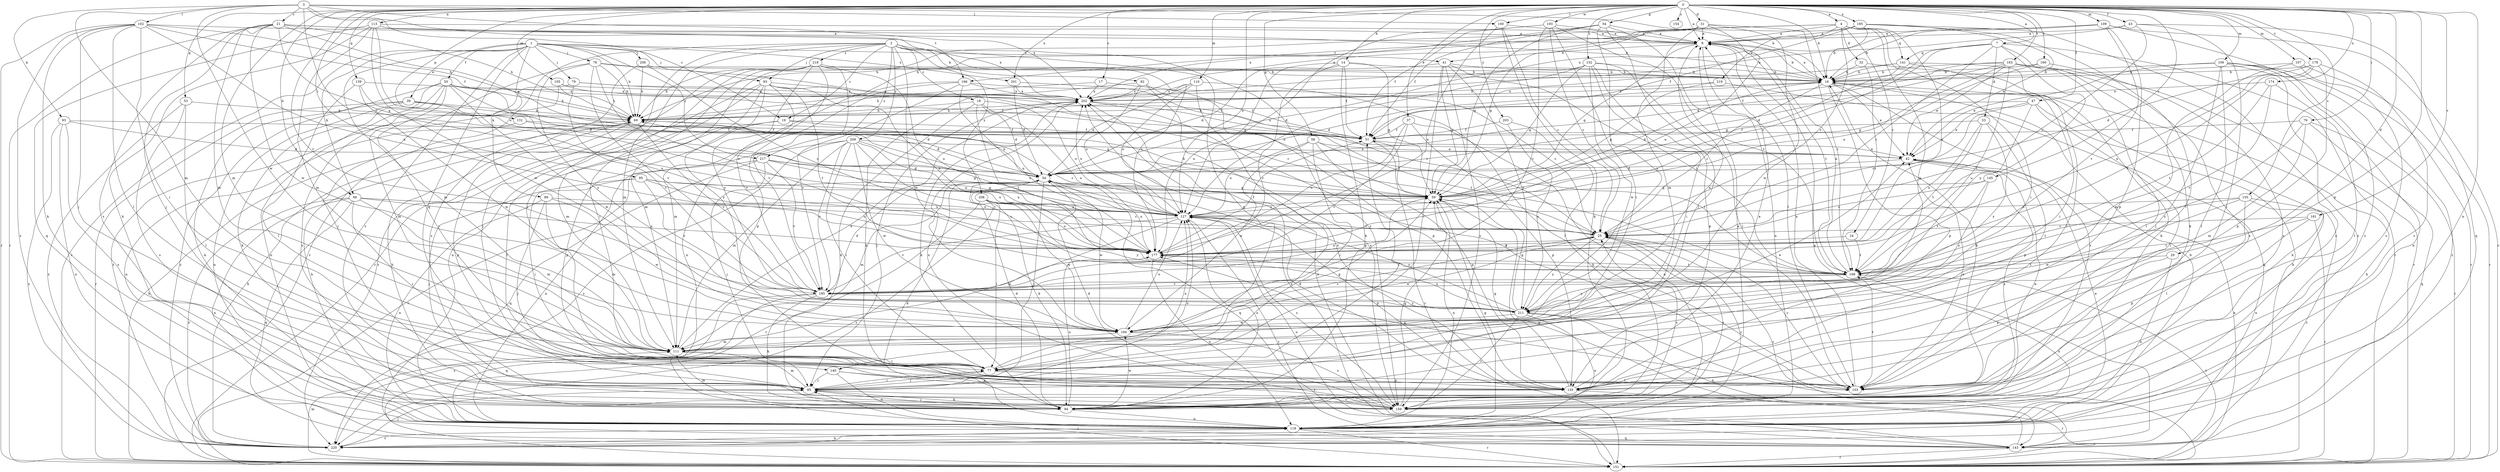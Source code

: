 strict digraph  {
0;
1;
2;
3;
4;
7;
8;
14;
16;
17;
18;
19;
21;
24;
25;
29;
31;
32;
33;
34;
37;
39;
41;
42;
43;
47;
50;
51;
53;
54;
58;
59;
66;
69;
76;
77;
78;
79;
83;
85;
89;
92;
93;
94;
95;
100;
102;
103;
105;
106;
107;
109;
110;
111;
113;
118;
127;
131;
135;
139;
140;
141;
143;
145;
151;
152;
154;
155;
159;
160;
163;
166;
168;
174;
177;
178;
181;
185;
193;
194;
195;
201;
202;
203;
206;
208;
209;
211;
217;
218;
219;
220;
0 -> 4  [label=a];
0 -> 7  [label=a];
0 -> 8  [label=a];
0 -> 14  [label=b];
0 -> 16  [label=b];
0 -> 17  [label=c];
0 -> 29  [label=d];
0 -> 31  [label=d];
0 -> 37  [label=e];
0 -> 43  [label=f];
0 -> 47  [label=f];
0 -> 53  [label=g];
0 -> 54  [label=g];
0 -> 58  [label=g];
0 -> 66  [label=h];
0 -> 76  [label=i];
0 -> 95  [label=l];
0 -> 100  [label=l];
0 -> 105  [label=m];
0 -> 106  [label=m];
0 -> 107  [label=m];
0 -> 109  [label=m];
0 -> 110  [label=m];
0 -> 111  [label=m];
0 -> 113  [label=n];
0 -> 118  [label=n];
0 -> 127  [label=o];
0 -> 131  [label=p];
0 -> 135  [label=p];
0 -> 139  [label=q];
0 -> 145  [label=r];
0 -> 152  [label=s];
0 -> 154  [label=s];
0 -> 155  [label=s];
0 -> 160  [label=t];
0 -> 163  [label=t];
0 -> 174  [label=u];
0 -> 178  [label=v];
0 -> 181  [label=v];
0 -> 185  [label=v];
0 -> 193  [label=w];
0 -> 195  [label=x];
0 -> 201  [label=x];
0 -> 203  [label=y];
1 -> 39  [label=e];
1 -> 41  [label=e];
1 -> 50  [label=f];
1 -> 66  [label=h];
1 -> 69  [label=h];
1 -> 78  [label=j];
1 -> 79  [label=j];
1 -> 83  [label=j];
1 -> 89  [label=k];
1 -> 111  [label=m];
1 -> 140  [label=q];
1 -> 151  [label=r];
1 -> 159  [label=s];
1 -> 201  [label=x];
1 -> 206  [label=y];
1 -> 217  [label=z];
2 -> 18  [label=c];
2 -> 19  [label=c];
2 -> 77  [label=i];
2 -> 83  [label=j];
2 -> 92  [label=k];
2 -> 111  [label=m];
2 -> 140  [label=q];
2 -> 151  [label=r];
2 -> 159  [label=s];
2 -> 177  [label=u];
2 -> 194  [label=w];
2 -> 208  [label=y];
2 -> 209  [label=y];
2 -> 217  [label=z];
2 -> 218  [label=z];
3 -> 16  [label=b];
3 -> 19  [label=c];
3 -> 21  [label=c];
3 -> 93  [label=k];
3 -> 100  [label=l];
3 -> 102  [label=l];
3 -> 111  [label=m];
3 -> 127  [label=o];
3 -> 166  [label=t];
3 -> 194  [label=w];
3 -> 202  [label=x];
4 -> 8  [label=a];
4 -> 24  [label=c];
4 -> 25  [label=c];
4 -> 32  [label=d];
4 -> 69  [label=h];
4 -> 77  [label=i];
4 -> 141  [label=q];
4 -> 166  [label=t];
4 -> 177  [label=u];
4 -> 194  [label=w];
4 -> 219  [label=z];
7 -> 25  [label=c];
7 -> 33  [label=d];
7 -> 34  [label=d];
7 -> 94  [label=k];
7 -> 127  [label=o];
7 -> 141  [label=q];
7 -> 151  [label=r];
7 -> 211  [label=y];
8 -> 16  [label=b];
8 -> 41  [label=e];
8 -> 59  [label=g];
8 -> 118  [label=n];
8 -> 168  [label=t];
14 -> 16  [label=b];
14 -> 34  [label=d];
14 -> 51  [label=f];
14 -> 59  [label=g];
14 -> 94  [label=k];
14 -> 177  [label=u];
14 -> 185  [label=v];
16 -> 8  [label=a];
16 -> 25  [label=c];
16 -> 34  [label=d];
16 -> 42  [label=e];
16 -> 135  [label=p];
16 -> 159  [label=s];
16 -> 202  [label=x];
17 -> 51  [label=f];
17 -> 69  [label=h];
17 -> 202  [label=x];
18 -> 34  [label=d];
18 -> 69  [label=h];
18 -> 94  [label=k];
18 -> 127  [label=o];
18 -> 168  [label=t];
18 -> 177  [label=u];
19 -> 25  [label=c];
19 -> 51  [label=f];
19 -> 103  [label=l];
19 -> 135  [label=p];
21 -> 8  [label=a];
21 -> 16  [label=b];
21 -> 42  [label=e];
21 -> 59  [label=g];
21 -> 69  [label=h];
21 -> 85  [label=j];
21 -> 111  [label=m];
21 -> 151  [label=r];
21 -> 159  [label=s];
21 -> 194  [label=w];
24 -> 168  [label=t];
24 -> 177  [label=u];
25 -> 159  [label=s];
25 -> 177  [label=u];
25 -> 194  [label=w];
25 -> 211  [label=y];
29 -> 118  [label=n];
29 -> 135  [label=p];
29 -> 168  [label=t];
31 -> 8  [label=a];
31 -> 59  [label=g];
31 -> 69  [label=h];
31 -> 111  [label=m];
31 -> 168  [label=t];
31 -> 177  [label=u];
31 -> 194  [label=w];
32 -> 16  [label=b];
32 -> 94  [label=k];
32 -> 168  [label=t];
33 -> 51  [label=f];
33 -> 135  [label=p];
33 -> 168  [label=t];
33 -> 177  [label=u];
33 -> 211  [label=y];
34 -> 59  [label=g];
34 -> 69  [label=h];
34 -> 85  [label=j];
34 -> 94  [label=k];
34 -> 111  [label=m];
34 -> 143  [label=q];
34 -> 177  [label=u];
34 -> 194  [label=w];
37 -> 51  [label=f];
37 -> 118  [label=n];
37 -> 135  [label=p];
37 -> 177  [label=u];
37 -> 185  [label=v];
39 -> 34  [label=d];
39 -> 59  [label=g];
39 -> 69  [label=h];
39 -> 94  [label=k];
39 -> 118  [label=n];
39 -> 151  [label=r];
41 -> 16  [label=b];
41 -> 59  [label=g];
41 -> 69  [label=h];
41 -> 77  [label=i];
41 -> 159  [label=s];
41 -> 168  [label=t];
41 -> 211  [label=y];
42 -> 34  [label=d];
42 -> 159  [label=s];
43 -> 8  [label=a];
43 -> 25  [label=c];
43 -> 103  [label=l];
43 -> 143  [label=q];
43 -> 202  [label=x];
47 -> 25  [label=c];
47 -> 42  [label=e];
47 -> 69  [label=h];
47 -> 94  [label=k];
47 -> 103  [label=l];
47 -> 177  [label=u];
50 -> 69  [label=h];
50 -> 77  [label=i];
50 -> 94  [label=k];
50 -> 118  [label=n];
50 -> 159  [label=s];
50 -> 177  [label=u];
50 -> 194  [label=w];
50 -> 202  [label=x];
50 -> 220  [label=z];
51 -> 42  [label=e];
51 -> 151  [label=r];
53 -> 69  [label=h];
53 -> 103  [label=l];
53 -> 159  [label=s];
53 -> 220  [label=z];
54 -> 8  [label=a];
54 -> 51  [label=f];
54 -> 59  [label=g];
54 -> 85  [label=j];
54 -> 103  [label=l];
54 -> 202  [label=x];
54 -> 211  [label=y];
58 -> 42  [label=e];
58 -> 77  [label=i];
58 -> 127  [label=o];
58 -> 135  [label=p];
58 -> 168  [label=t];
58 -> 194  [label=w];
59 -> 16  [label=b];
59 -> 51  [label=f];
59 -> 69  [label=h];
59 -> 118  [label=n];
59 -> 127  [label=o];
66 -> 25  [label=c];
66 -> 77  [label=i];
66 -> 111  [label=m];
66 -> 118  [label=n];
66 -> 127  [label=o];
66 -> 143  [label=q];
66 -> 177  [label=u];
66 -> 220  [label=z];
69 -> 51  [label=f];
69 -> 135  [label=p];
69 -> 185  [label=v];
76 -> 51  [label=f];
76 -> 111  [label=m];
76 -> 143  [label=q];
76 -> 151  [label=r];
76 -> 211  [label=y];
77 -> 85  [label=j];
77 -> 103  [label=l];
77 -> 127  [label=o];
77 -> 135  [label=p];
78 -> 16  [label=b];
78 -> 59  [label=g];
78 -> 69  [label=h];
78 -> 85  [label=j];
78 -> 177  [label=u];
78 -> 185  [label=v];
78 -> 211  [label=y];
79 -> 51  [label=f];
79 -> 185  [label=v];
79 -> 202  [label=x];
79 -> 220  [label=z];
83 -> 25  [label=c];
83 -> 111  [label=m];
83 -> 118  [label=n];
83 -> 168  [label=t];
83 -> 177  [label=u];
83 -> 185  [label=v];
83 -> 202  [label=x];
83 -> 211  [label=y];
83 -> 220  [label=z];
85 -> 51  [label=f];
85 -> 77  [label=i];
85 -> 94  [label=k];
85 -> 111  [label=m];
85 -> 127  [label=o];
85 -> 159  [label=s];
89 -> 85  [label=j];
89 -> 111  [label=m];
89 -> 118  [label=n];
89 -> 127  [label=o];
89 -> 194  [label=w];
92 -> 94  [label=k];
92 -> 127  [label=o];
92 -> 135  [label=p];
92 -> 159  [label=s];
92 -> 202  [label=x];
93 -> 34  [label=d];
93 -> 51  [label=f];
93 -> 118  [label=n];
93 -> 159  [label=s];
93 -> 220  [label=z];
94 -> 8  [label=a];
94 -> 16  [label=b];
94 -> 25  [label=c];
94 -> 34  [label=d];
94 -> 69  [label=h];
94 -> 85  [label=j];
94 -> 111  [label=m];
94 -> 118  [label=n];
94 -> 127  [label=o];
94 -> 177  [label=u];
94 -> 194  [label=w];
95 -> 59  [label=g];
95 -> 77  [label=i];
95 -> 85  [label=j];
95 -> 127  [label=o];
95 -> 177  [label=u];
95 -> 185  [label=v];
100 -> 8  [label=a];
100 -> 25  [label=c];
100 -> 94  [label=k];
100 -> 177  [label=u];
102 -> 8  [label=a];
102 -> 51  [label=f];
102 -> 69  [label=h];
102 -> 77  [label=i];
102 -> 85  [label=j];
102 -> 94  [label=k];
102 -> 103  [label=l];
102 -> 151  [label=r];
102 -> 177  [label=u];
102 -> 220  [label=z];
103 -> 8  [label=a];
103 -> 25  [label=c];
103 -> 42  [label=e];
103 -> 168  [label=t];
103 -> 177  [label=u];
105 -> 51  [label=f];
105 -> 69  [label=h];
105 -> 111  [label=m];
105 -> 202  [label=x];
106 -> 16  [label=b];
106 -> 42  [label=e];
106 -> 85  [label=j];
106 -> 103  [label=l];
106 -> 118  [label=n];
106 -> 151  [label=r];
106 -> 159  [label=s];
106 -> 220  [label=z];
107 -> 16  [label=b];
107 -> 111  [label=m];
107 -> 151  [label=r];
107 -> 159  [label=s];
109 -> 8  [label=a];
109 -> 16  [label=b];
109 -> 135  [label=p];
109 -> 151  [label=r];
109 -> 185  [label=v];
109 -> 202  [label=x];
109 -> 220  [label=z];
110 -> 34  [label=d];
110 -> 77  [label=i];
110 -> 103  [label=l];
110 -> 127  [label=o];
110 -> 202  [label=x];
111 -> 42  [label=e];
111 -> 59  [label=g];
111 -> 77  [label=i];
111 -> 202  [label=x];
113 -> 8  [label=a];
113 -> 94  [label=k];
113 -> 111  [label=m];
113 -> 127  [label=o];
113 -> 143  [label=q];
113 -> 194  [label=w];
113 -> 202  [label=x];
118 -> 16  [label=b];
118 -> 25  [label=c];
118 -> 34  [label=d];
118 -> 42  [label=e];
118 -> 59  [label=g];
118 -> 69  [label=h];
118 -> 143  [label=q];
118 -> 151  [label=r];
118 -> 220  [label=z];
127 -> 25  [label=c];
127 -> 111  [label=m];
127 -> 135  [label=p];
127 -> 151  [label=r];
127 -> 159  [label=s];
127 -> 185  [label=v];
127 -> 202  [label=x];
131 -> 34  [label=d];
131 -> 51  [label=f];
131 -> 118  [label=n];
135 -> 8  [label=a];
135 -> 34  [label=d];
135 -> 59  [label=g];
135 -> 151  [label=r];
135 -> 202  [label=x];
139 -> 34  [label=d];
139 -> 103  [label=l];
139 -> 194  [label=w];
139 -> 202  [label=x];
140 -> 85  [label=j];
140 -> 118  [label=n];
140 -> 135  [label=p];
140 -> 159  [label=s];
141 -> 16  [label=b];
141 -> 59  [label=g];
141 -> 69  [label=h];
141 -> 77  [label=i];
141 -> 103  [label=l];
143 -> 8  [label=a];
143 -> 16  [label=b];
143 -> 25  [label=c];
143 -> 59  [label=g];
143 -> 127  [label=o];
143 -> 151  [label=r];
143 -> 202  [label=x];
145 -> 25  [label=c];
145 -> 59  [label=g];
145 -> 168  [label=t];
145 -> 211  [label=y];
151 -> 16  [label=b];
151 -> 42  [label=e];
151 -> 69  [label=h];
151 -> 85  [label=j];
151 -> 111  [label=m];
151 -> 168  [label=t];
151 -> 202  [label=x];
152 -> 16  [label=b];
152 -> 34  [label=d];
152 -> 59  [label=g];
152 -> 77  [label=i];
152 -> 103  [label=l];
152 -> 127  [label=o];
152 -> 135  [label=p];
152 -> 194  [label=w];
155 -> 103  [label=l];
155 -> 118  [label=n];
155 -> 127  [label=o];
155 -> 168  [label=t];
155 -> 194  [label=w];
155 -> 220  [label=z];
159 -> 34  [label=d];
159 -> 42  [label=e];
159 -> 59  [label=g];
159 -> 202  [label=x];
160 -> 16  [label=b];
160 -> 59  [label=g];
160 -> 159  [label=s];
163 -> 16  [label=b];
163 -> 34  [label=d];
163 -> 42  [label=e];
163 -> 51  [label=f];
163 -> 103  [label=l];
163 -> 127  [label=o];
163 -> 151  [label=r];
163 -> 159  [label=s];
163 -> 168  [label=t];
166 -> 25  [label=c];
166 -> 111  [label=m];
166 -> 118  [label=n];
166 -> 177  [label=u];
166 -> 185  [label=v];
166 -> 202  [label=x];
168 -> 8  [label=a];
168 -> 118  [label=n];
168 -> 185  [label=v];
168 -> 211  [label=y];
174 -> 103  [label=l];
174 -> 168  [label=t];
174 -> 185  [label=v];
174 -> 202  [label=x];
177 -> 51  [label=f];
177 -> 118  [label=n];
177 -> 168  [label=t];
178 -> 16  [label=b];
178 -> 34  [label=d];
178 -> 135  [label=p];
178 -> 159  [label=s];
178 -> 168  [label=t];
178 -> 177  [label=u];
181 -> 25  [label=c];
181 -> 135  [label=p];
181 -> 151  [label=r];
181 -> 168  [label=t];
185 -> 34  [label=d];
185 -> 59  [label=g];
185 -> 94  [label=k];
185 -> 143  [label=q];
185 -> 211  [label=y];
185 -> 220  [label=z];
193 -> 8  [label=a];
193 -> 25  [label=c];
193 -> 51  [label=f];
193 -> 77  [label=i];
193 -> 127  [label=o];
193 -> 168  [label=t];
193 -> 185  [label=v];
194 -> 8  [label=a];
194 -> 25  [label=c];
194 -> 111  [label=m];
194 -> 127  [label=o];
194 -> 159  [label=s];
195 -> 8  [label=a];
195 -> 16  [label=b];
195 -> 42  [label=e];
195 -> 51  [label=f];
195 -> 103  [label=l];
195 -> 202  [label=x];
195 -> 220  [label=z];
201 -> 25  [label=c];
201 -> 34  [label=d];
201 -> 202  [label=x];
202 -> 69  [label=h];
202 -> 85  [label=j];
202 -> 94  [label=k];
202 -> 103  [label=l];
202 -> 168  [label=t];
203 -> 51  [label=f];
203 -> 94  [label=k];
203 -> 211  [label=y];
206 -> 16  [label=b];
206 -> 69  [label=h];
206 -> 159  [label=s];
206 -> 177  [label=u];
208 -> 25  [label=c];
208 -> 77  [label=i];
208 -> 127  [label=o];
208 -> 151  [label=r];
208 -> 177  [label=u];
208 -> 194  [label=w];
208 -> 211  [label=y];
208 -> 220  [label=z];
209 -> 42  [label=e];
209 -> 77  [label=i];
209 -> 111  [label=m];
209 -> 127  [label=o];
209 -> 151  [label=r];
209 -> 168  [label=t];
209 -> 177  [label=u];
209 -> 185  [label=v];
209 -> 194  [label=w];
209 -> 220  [label=z];
211 -> 59  [label=g];
211 -> 118  [label=n];
211 -> 127  [label=o];
211 -> 143  [label=q];
211 -> 151  [label=r];
211 -> 159  [label=s];
211 -> 177  [label=u];
211 -> 194  [label=w];
217 -> 34  [label=d];
217 -> 59  [label=g];
217 -> 85  [label=j];
217 -> 118  [label=n];
217 -> 127  [label=o];
217 -> 143  [label=q];
217 -> 185  [label=v];
218 -> 16  [label=b];
218 -> 77  [label=i];
218 -> 85  [label=j];
218 -> 111  [label=m];
218 -> 135  [label=p];
218 -> 151  [label=r];
218 -> 177  [label=u];
218 -> 185  [label=v];
218 -> 211  [label=y];
219 -> 59  [label=g];
219 -> 143  [label=q];
219 -> 202  [label=x];
220 -> 69  [label=h];
220 -> 85  [label=j];
220 -> 118  [label=n];
}
